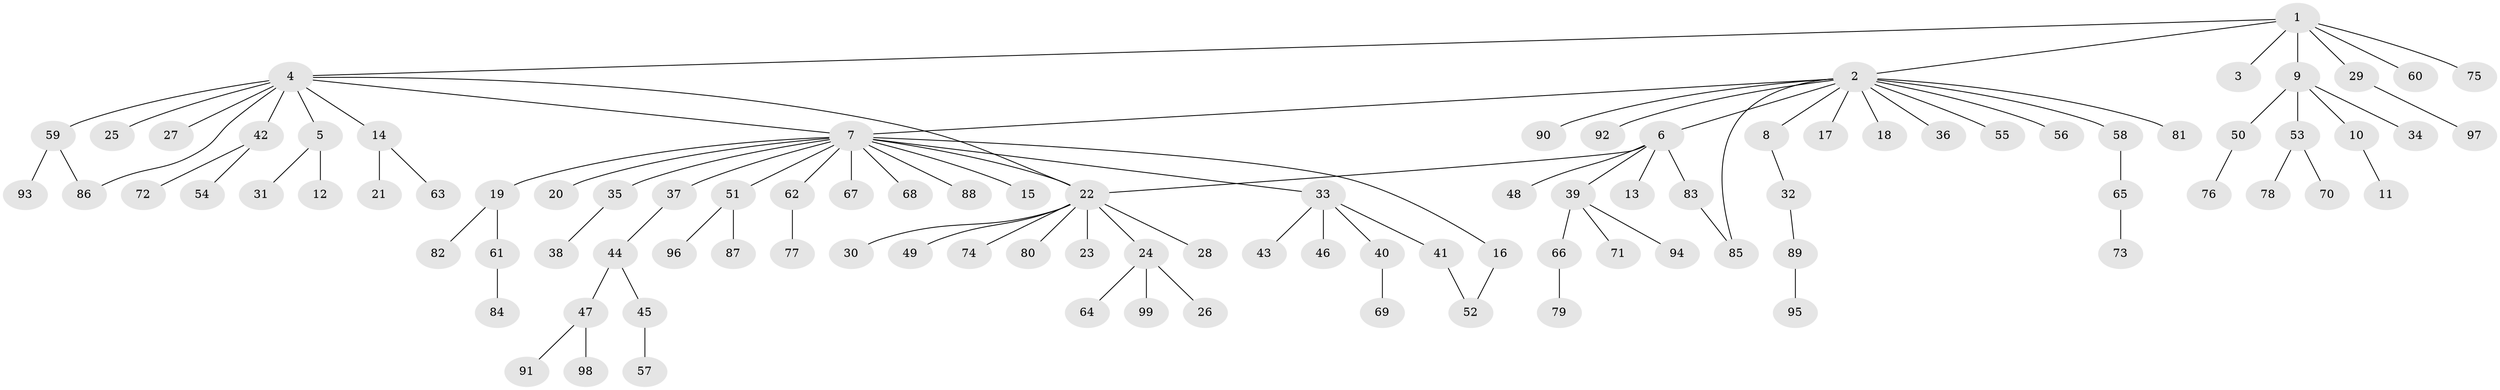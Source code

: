 // coarse degree distribution, {7: 0.0136986301369863, 13: 0.0136986301369863, 1: 0.6438356164383562, 21: 0.0136986301369863, 2: 0.2054794520547945, 5: 0.0273972602739726, 3: 0.0547945205479452, 8: 0.0136986301369863, 4: 0.0136986301369863}
// Generated by graph-tools (version 1.1) at 2025/51/02/27/25 19:51:57]
// undirected, 99 vertices, 104 edges
graph export_dot {
graph [start="1"]
  node [color=gray90,style=filled];
  1;
  2;
  3;
  4;
  5;
  6;
  7;
  8;
  9;
  10;
  11;
  12;
  13;
  14;
  15;
  16;
  17;
  18;
  19;
  20;
  21;
  22;
  23;
  24;
  25;
  26;
  27;
  28;
  29;
  30;
  31;
  32;
  33;
  34;
  35;
  36;
  37;
  38;
  39;
  40;
  41;
  42;
  43;
  44;
  45;
  46;
  47;
  48;
  49;
  50;
  51;
  52;
  53;
  54;
  55;
  56;
  57;
  58;
  59;
  60;
  61;
  62;
  63;
  64;
  65;
  66;
  67;
  68;
  69;
  70;
  71;
  72;
  73;
  74;
  75;
  76;
  77;
  78;
  79;
  80;
  81;
  82;
  83;
  84;
  85;
  86;
  87;
  88;
  89;
  90;
  91;
  92;
  93;
  94;
  95;
  96;
  97;
  98;
  99;
  1 -- 2;
  1 -- 3;
  1 -- 4;
  1 -- 9;
  1 -- 29;
  1 -- 60;
  1 -- 75;
  2 -- 6;
  2 -- 7;
  2 -- 8;
  2 -- 17;
  2 -- 18;
  2 -- 36;
  2 -- 55;
  2 -- 56;
  2 -- 58;
  2 -- 81;
  2 -- 85;
  2 -- 90;
  2 -- 92;
  4 -- 5;
  4 -- 7;
  4 -- 14;
  4 -- 22;
  4 -- 25;
  4 -- 27;
  4 -- 42;
  4 -- 59;
  4 -- 86;
  5 -- 12;
  5 -- 31;
  6 -- 13;
  6 -- 22;
  6 -- 39;
  6 -- 48;
  6 -- 83;
  7 -- 15;
  7 -- 16;
  7 -- 19;
  7 -- 20;
  7 -- 22;
  7 -- 33;
  7 -- 35;
  7 -- 37;
  7 -- 51;
  7 -- 62;
  7 -- 67;
  7 -- 68;
  7 -- 88;
  8 -- 32;
  9 -- 10;
  9 -- 34;
  9 -- 50;
  9 -- 53;
  10 -- 11;
  14 -- 21;
  14 -- 63;
  16 -- 52;
  19 -- 61;
  19 -- 82;
  22 -- 23;
  22 -- 24;
  22 -- 28;
  22 -- 30;
  22 -- 49;
  22 -- 74;
  22 -- 80;
  24 -- 26;
  24 -- 64;
  24 -- 99;
  29 -- 97;
  32 -- 89;
  33 -- 40;
  33 -- 41;
  33 -- 43;
  33 -- 46;
  35 -- 38;
  37 -- 44;
  39 -- 66;
  39 -- 71;
  39 -- 94;
  40 -- 69;
  41 -- 52;
  42 -- 54;
  42 -- 72;
  44 -- 45;
  44 -- 47;
  45 -- 57;
  47 -- 91;
  47 -- 98;
  50 -- 76;
  51 -- 87;
  51 -- 96;
  53 -- 70;
  53 -- 78;
  58 -- 65;
  59 -- 86;
  59 -- 93;
  61 -- 84;
  62 -- 77;
  65 -- 73;
  66 -- 79;
  83 -- 85;
  89 -- 95;
}
